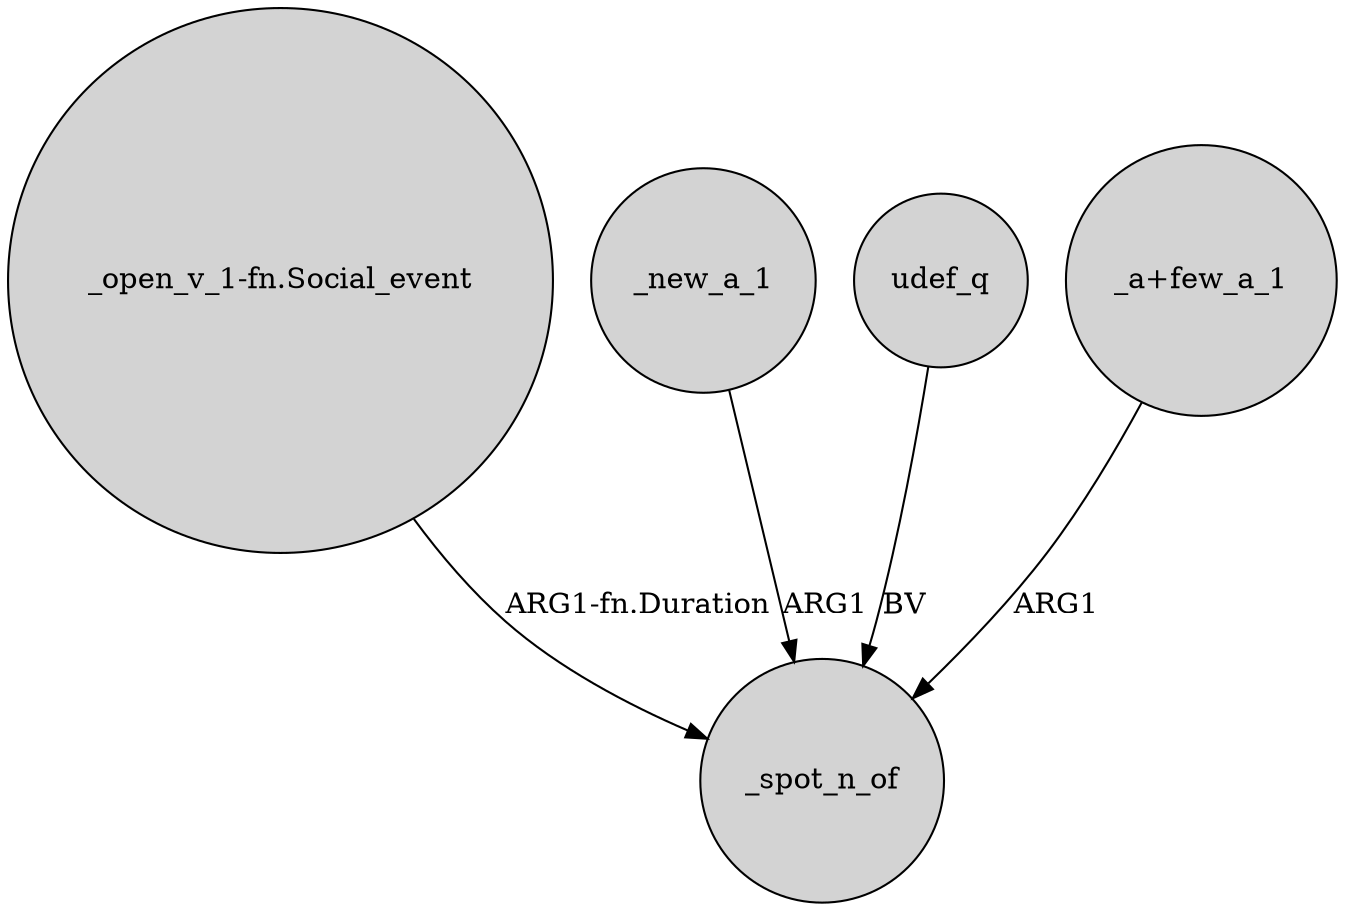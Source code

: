 digraph {
	node [shape=circle style=filled]
	"_open_v_1-fn.Social_event" -> _spot_n_of [label="ARG1-fn.Duration"]
	_new_a_1 -> _spot_n_of [label=ARG1]
	udef_q -> _spot_n_of [label=BV]
	"_a+few_a_1" -> _spot_n_of [label=ARG1]
}
